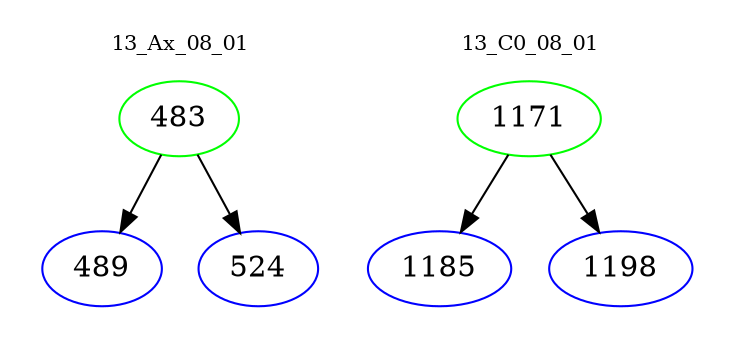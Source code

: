 digraph{
subgraph cluster_0 {
color = white
label = "13_Ax_08_01";
fontsize=10;
T0_483 [label="483", color="green"]
T0_483 -> T0_489 [color="black"]
T0_489 [label="489", color="blue"]
T0_483 -> T0_524 [color="black"]
T0_524 [label="524", color="blue"]
}
subgraph cluster_1 {
color = white
label = "13_C0_08_01";
fontsize=10;
T1_1171 [label="1171", color="green"]
T1_1171 -> T1_1185 [color="black"]
T1_1185 [label="1185", color="blue"]
T1_1171 -> T1_1198 [color="black"]
T1_1198 [label="1198", color="blue"]
}
}
